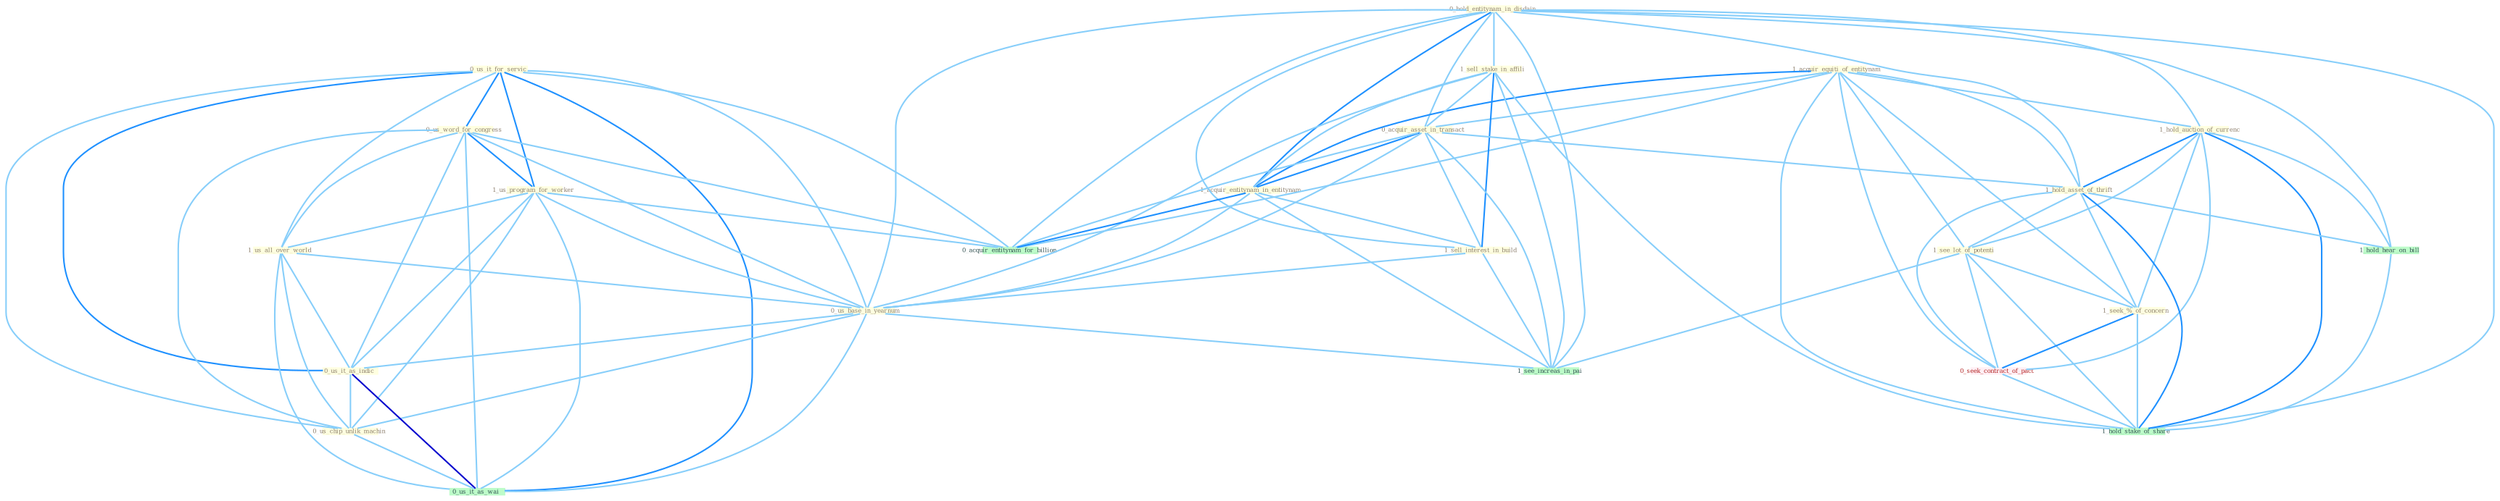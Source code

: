 Graph G{ 
    node
    [shape=polygon,style=filled,width=.5,height=.06,color="#BDFCC9",fixedsize=true,fontsize=4,
    fontcolor="#2f4f4f"];
    {node
    [color="#ffffe0", fontcolor="#8b7d6b"] "0_us_it_for_servic " "0_hold_entitynam_in_disdain " "1_acquir_equiti_of_entitynam " "1_hold_auction_of_currenc " "0_us_word_for_congress " "1_sell_stake_in_affili " "0_acquir_asset_in_transact " "1_hold_asset_of_thrift " "1_see_lot_of_potenti " "1_us_program_for_worker " "1_acquir_entitynam_in_entitynam " "1_us_all_over_world " "1_seek_%_of_concern " "1_sell_interest_in_build " "0_us_base_in_yearnum " "0_us_it_as_indic " "0_us_chip_unlik_machin "}
{node [color="#fff0f5", fontcolor="#b22222"] "0_seek_contract_of_pact "}
edge [color="#B0E2FF"];

	"0_us_it_for_servic " -- "0_us_word_for_congress " [w="2", color="#1e90ff" , len=0.8];
	"0_us_it_for_servic " -- "1_us_program_for_worker " [w="2", color="#1e90ff" , len=0.8];
	"0_us_it_for_servic " -- "1_us_all_over_world " [w="1", color="#87cefa" ];
	"0_us_it_for_servic " -- "0_us_base_in_yearnum " [w="1", color="#87cefa" ];
	"0_us_it_for_servic " -- "0_us_it_as_indic " [w="2", color="#1e90ff" , len=0.8];
	"0_us_it_for_servic " -- "0_us_chip_unlik_machin " [w="1", color="#87cefa" ];
	"0_us_it_for_servic " -- "0_us_it_as_wai " [w="2", color="#1e90ff" , len=0.8];
	"0_us_it_for_servic " -- "0_acquir_entitynam_for_billion " [w="1", color="#87cefa" ];
	"0_hold_entitynam_in_disdain " -- "1_hold_auction_of_currenc " [w="1", color="#87cefa" ];
	"0_hold_entitynam_in_disdain " -- "1_sell_stake_in_affili " [w="1", color="#87cefa" ];
	"0_hold_entitynam_in_disdain " -- "0_acquir_asset_in_transact " [w="1", color="#87cefa" ];
	"0_hold_entitynam_in_disdain " -- "1_hold_asset_of_thrift " [w="1", color="#87cefa" ];
	"0_hold_entitynam_in_disdain " -- "1_acquir_entitynam_in_entitynam " [w="2", color="#1e90ff" , len=0.8];
	"0_hold_entitynam_in_disdain " -- "1_sell_interest_in_build " [w="1", color="#87cefa" ];
	"0_hold_entitynam_in_disdain " -- "0_us_base_in_yearnum " [w="1", color="#87cefa" ];
	"0_hold_entitynam_in_disdain " -- "0_acquir_entitynam_for_billion " [w="1", color="#87cefa" ];
	"0_hold_entitynam_in_disdain " -- "1_see_increas_in_pai " [w="1", color="#87cefa" ];
	"0_hold_entitynam_in_disdain " -- "1_hold_hear_on_bill " [w="1", color="#87cefa" ];
	"0_hold_entitynam_in_disdain " -- "1_hold_stake_of_share " [w="1", color="#87cefa" ];
	"1_acquir_equiti_of_entitynam " -- "1_hold_auction_of_currenc " [w="1", color="#87cefa" ];
	"1_acquir_equiti_of_entitynam " -- "0_acquir_asset_in_transact " [w="1", color="#87cefa" ];
	"1_acquir_equiti_of_entitynam " -- "1_hold_asset_of_thrift " [w="1", color="#87cefa" ];
	"1_acquir_equiti_of_entitynam " -- "1_see_lot_of_potenti " [w="1", color="#87cefa" ];
	"1_acquir_equiti_of_entitynam " -- "1_acquir_entitynam_in_entitynam " [w="2", color="#1e90ff" , len=0.8];
	"1_acquir_equiti_of_entitynam " -- "1_seek_%_of_concern " [w="1", color="#87cefa" ];
	"1_acquir_equiti_of_entitynam " -- "0_seek_contract_of_pact " [w="1", color="#87cefa" ];
	"1_acquir_equiti_of_entitynam " -- "0_acquir_entitynam_for_billion " [w="1", color="#87cefa" ];
	"1_acquir_equiti_of_entitynam " -- "1_hold_stake_of_share " [w="1", color="#87cefa" ];
	"1_hold_auction_of_currenc " -- "1_hold_asset_of_thrift " [w="2", color="#1e90ff" , len=0.8];
	"1_hold_auction_of_currenc " -- "1_see_lot_of_potenti " [w="1", color="#87cefa" ];
	"1_hold_auction_of_currenc " -- "1_seek_%_of_concern " [w="1", color="#87cefa" ];
	"1_hold_auction_of_currenc " -- "0_seek_contract_of_pact " [w="1", color="#87cefa" ];
	"1_hold_auction_of_currenc " -- "1_hold_hear_on_bill " [w="1", color="#87cefa" ];
	"1_hold_auction_of_currenc " -- "1_hold_stake_of_share " [w="2", color="#1e90ff" , len=0.8];
	"0_us_word_for_congress " -- "1_us_program_for_worker " [w="2", color="#1e90ff" , len=0.8];
	"0_us_word_for_congress " -- "1_us_all_over_world " [w="1", color="#87cefa" ];
	"0_us_word_for_congress " -- "0_us_base_in_yearnum " [w="1", color="#87cefa" ];
	"0_us_word_for_congress " -- "0_us_it_as_indic " [w="1", color="#87cefa" ];
	"0_us_word_for_congress " -- "0_us_chip_unlik_machin " [w="1", color="#87cefa" ];
	"0_us_word_for_congress " -- "0_us_it_as_wai " [w="1", color="#87cefa" ];
	"0_us_word_for_congress " -- "0_acquir_entitynam_for_billion " [w="1", color="#87cefa" ];
	"1_sell_stake_in_affili " -- "0_acquir_asset_in_transact " [w="1", color="#87cefa" ];
	"1_sell_stake_in_affili " -- "1_acquir_entitynam_in_entitynam " [w="1", color="#87cefa" ];
	"1_sell_stake_in_affili " -- "1_sell_interest_in_build " [w="2", color="#1e90ff" , len=0.8];
	"1_sell_stake_in_affili " -- "0_us_base_in_yearnum " [w="1", color="#87cefa" ];
	"1_sell_stake_in_affili " -- "1_see_increas_in_pai " [w="1", color="#87cefa" ];
	"1_sell_stake_in_affili " -- "1_hold_stake_of_share " [w="1", color="#87cefa" ];
	"0_acquir_asset_in_transact " -- "1_hold_asset_of_thrift " [w="1", color="#87cefa" ];
	"0_acquir_asset_in_transact " -- "1_acquir_entitynam_in_entitynam " [w="2", color="#1e90ff" , len=0.8];
	"0_acquir_asset_in_transact " -- "1_sell_interest_in_build " [w="1", color="#87cefa" ];
	"0_acquir_asset_in_transact " -- "0_us_base_in_yearnum " [w="1", color="#87cefa" ];
	"0_acquir_asset_in_transact " -- "0_acquir_entitynam_for_billion " [w="1", color="#87cefa" ];
	"0_acquir_asset_in_transact " -- "1_see_increas_in_pai " [w="1", color="#87cefa" ];
	"1_hold_asset_of_thrift " -- "1_see_lot_of_potenti " [w="1", color="#87cefa" ];
	"1_hold_asset_of_thrift " -- "1_seek_%_of_concern " [w="1", color="#87cefa" ];
	"1_hold_asset_of_thrift " -- "0_seek_contract_of_pact " [w="1", color="#87cefa" ];
	"1_hold_asset_of_thrift " -- "1_hold_hear_on_bill " [w="1", color="#87cefa" ];
	"1_hold_asset_of_thrift " -- "1_hold_stake_of_share " [w="2", color="#1e90ff" , len=0.8];
	"1_see_lot_of_potenti " -- "1_seek_%_of_concern " [w="1", color="#87cefa" ];
	"1_see_lot_of_potenti " -- "0_seek_contract_of_pact " [w="1", color="#87cefa" ];
	"1_see_lot_of_potenti " -- "1_see_increas_in_pai " [w="1", color="#87cefa" ];
	"1_see_lot_of_potenti " -- "1_hold_stake_of_share " [w="1", color="#87cefa" ];
	"1_us_program_for_worker " -- "1_us_all_over_world " [w="1", color="#87cefa" ];
	"1_us_program_for_worker " -- "0_us_base_in_yearnum " [w="1", color="#87cefa" ];
	"1_us_program_for_worker " -- "0_us_it_as_indic " [w="1", color="#87cefa" ];
	"1_us_program_for_worker " -- "0_us_chip_unlik_machin " [w="1", color="#87cefa" ];
	"1_us_program_for_worker " -- "0_us_it_as_wai " [w="1", color="#87cefa" ];
	"1_us_program_for_worker " -- "0_acquir_entitynam_for_billion " [w="1", color="#87cefa" ];
	"1_acquir_entitynam_in_entitynam " -- "1_sell_interest_in_build " [w="1", color="#87cefa" ];
	"1_acquir_entitynam_in_entitynam " -- "0_us_base_in_yearnum " [w="1", color="#87cefa" ];
	"1_acquir_entitynam_in_entitynam " -- "0_acquir_entitynam_for_billion " [w="2", color="#1e90ff" , len=0.8];
	"1_acquir_entitynam_in_entitynam " -- "1_see_increas_in_pai " [w="1", color="#87cefa" ];
	"1_us_all_over_world " -- "0_us_base_in_yearnum " [w="1", color="#87cefa" ];
	"1_us_all_over_world " -- "0_us_it_as_indic " [w="1", color="#87cefa" ];
	"1_us_all_over_world " -- "0_us_chip_unlik_machin " [w="1", color="#87cefa" ];
	"1_us_all_over_world " -- "0_us_it_as_wai " [w="1", color="#87cefa" ];
	"1_seek_%_of_concern " -- "0_seek_contract_of_pact " [w="2", color="#1e90ff" , len=0.8];
	"1_seek_%_of_concern " -- "1_hold_stake_of_share " [w="1", color="#87cefa" ];
	"1_sell_interest_in_build " -- "0_us_base_in_yearnum " [w="1", color="#87cefa" ];
	"1_sell_interest_in_build " -- "1_see_increas_in_pai " [w="1", color="#87cefa" ];
	"0_us_base_in_yearnum " -- "0_us_it_as_indic " [w="1", color="#87cefa" ];
	"0_us_base_in_yearnum " -- "0_us_chip_unlik_machin " [w="1", color="#87cefa" ];
	"0_us_base_in_yearnum " -- "0_us_it_as_wai " [w="1", color="#87cefa" ];
	"0_us_base_in_yearnum " -- "1_see_increas_in_pai " [w="1", color="#87cefa" ];
	"0_us_it_as_indic " -- "0_us_chip_unlik_machin " [w="1", color="#87cefa" ];
	"0_us_it_as_indic " -- "0_us_it_as_wai " [w="3", color="#0000cd" , len=0.6];
	"0_us_chip_unlik_machin " -- "0_us_it_as_wai " [w="1", color="#87cefa" ];
	"0_seek_contract_of_pact " -- "1_hold_stake_of_share " [w="1", color="#87cefa" ];
	"1_hold_hear_on_bill " -- "1_hold_stake_of_share " [w="1", color="#87cefa" ];
}